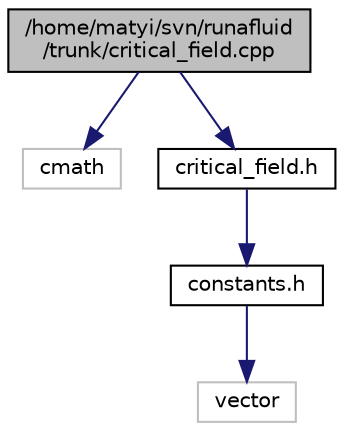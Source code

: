 digraph "/home/matyi/svn/runafluid/trunk/critical_field.cpp"
{
  edge [fontname="Helvetica",fontsize="10",labelfontname="Helvetica",labelfontsize="10"];
  node [fontname="Helvetica",fontsize="10",shape=record];
  Node1 [label="/home/matyi/svn/runafluid\l/trunk/critical_field.cpp",height=0.2,width=0.4,color="black", fillcolor="grey75", style="filled", fontcolor="black"];
  Node1 -> Node2 [color="midnightblue",fontsize="10",style="solid",fontname="Helvetica"];
  Node2 [label="cmath",height=0.2,width=0.4,color="grey75", fillcolor="white", style="filled"];
  Node1 -> Node3 [color="midnightblue",fontsize="10",style="solid",fontname="Helvetica"];
  Node3 [label="critical_field.h",height=0.2,width=0.4,color="black", fillcolor="white", style="filled",URL="$critical__field_8h.html"];
  Node3 -> Node4 [color="midnightblue",fontsize="10",style="solid",fontname="Helvetica"];
  Node4 [label="constants.h",height=0.2,width=0.4,color="black", fillcolor="white", style="filled",URL="$constants_8h.html"];
  Node4 -> Node5 [color="midnightblue",fontsize="10",style="solid",fontname="Helvetica"];
  Node5 [label="vector",height=0.2,width=0.4,color="grey75", fillcolor="white", style="filled"];
}
